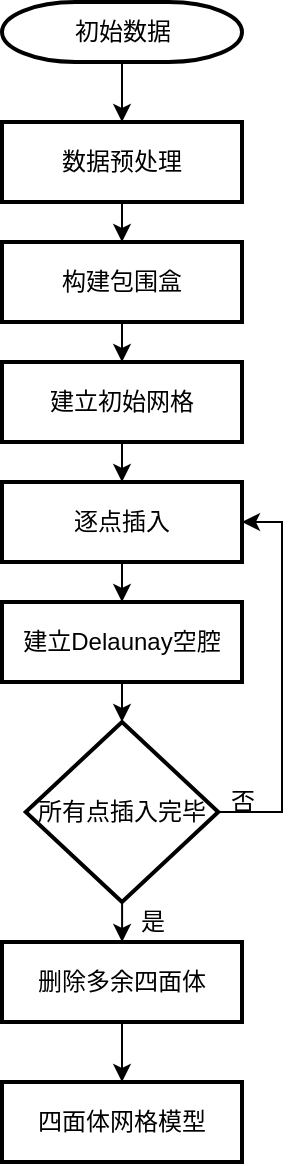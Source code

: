 <mxfile version="14.5.1" type="github">
  <diagram id="6a731a19-8d31-9384-78a2-239565b7b9f0" name="Page-1">
    <mxGraphModel dx="1065" dy="457" grid="1" gridSize="10" guides="1" tooltips="1" connect="1" arrows="1" fold="1" page="1" pageScale="1" pageWidth="1169" pageHeight="827" background="#ffffff" math="0" shadow="0">
      <root>
        <mxCell id="0" />
        <mxCell id="1" parent="0" />
        <mxCell id="LXEXlDb97EJj2YN9v4Dp-57" value="" style="edgeStyle=orthogonalEdgeStyle;rounded=0;orthogonalLoop=1;jettySize=auto;html=1;" edge="1" parent="1" source="2" target="LXEXlDb97EJj2YN9v4Dp-56">
          <mxGeometry relative="1" as="geometry" />
        </mxCell>
        <mxCell id="2" value="初始数据" style="shape=mxgraph.flowchart.terminator;strokeWidth=2;gradientColor=none;gradientDirection=north;fontStyle=0;html=1;" parent="1" vertex="1">
          <mxGeometry x="260" y="60" width="120" height="30" as="geometry" />
        </mxCell>
        <mxCell id="LXEXlDb97EJj2YN9v4Dp-59" value="" style="edgeStyle=orthogonalEdgeStyle;rounded=0;orthogonalLoop=1;jettySize=auto;html=1;" edge="1" parent="1" source="LXEXlDb97EJj2YN9v4Dp-56" target="LXEXlDb97EJj2YN9v4Dp-58">
          <mxGeometry relative="1" as="geometry" />
        </mxCell>
        <mxCell id="LXEXlDb97EJj2YN9v4Dp-56" value="数据预处理" style="whiteSpace=wrap;html=1;fontStyle=0;strokeWidth=2;gradientDirection=north;" vertex="1" parent="1">
          <mxGeometry x="260" y="120" width="120" height="40" as="geometry" />
        </mxCell>
        <mxCell id="LXEXlDb97EJj2YN9v4Dp-61" value="" style="edgeStyle=orthogonalEdgeStyle;rounded=0;orthogonalLoop=1;jettySize=auto;html=1;" edge="1" parent="1" source="LXEXlDb97EJj2YN9v4Dp-58" target="LXEXlDb97EJj2YN9v4Dp-60">
          <mxGeometry relative="1" as="geometry" />
        </mxCell>
        <mxCell id="LXEXlDb97EJj2YN9v4Dp-58" value="构建包围盒" style="whiteSpace=wrap;html=1;fontStyle=0;strokeWidth=2;gradientDirection=north;" vertex="1" parent="1">
          <mxGeometry x="260" y="180" width="120" height="40" as="geometry" />
        </mxCell>
        <mxCell id="LXEXlDb97EJj2YN9v4Dp-63" value="" style="edgeStyle=orthogonalEdgeStyle;rounded=0;orthogonalLoop=1;jettySize=auto;html=1;" edge="1" parent="1" source="LXEXlDb97EJj2YN9v4Dp-60" target="LXEXlDb97EJj2YN9v4Dp-62">
          <mxGeometry relative="1" as="geometry" />
        </mxCell>
        <mxCell id="LXEXlDb97EJj2YN9v4Dp-60" value="建立初始网格" style="whiteSpace=wrap;html=1;fontStyle=0;strokeWidth=2;gradientDirection=north;" vertex="1" parent="1">
          <mxGeometry x="260" y="240" width="120" height="40" as="geometry" />
        </mxCell>
        <mxCell id="LXEXlDb97EJj2YN9v4Dp-65" value="" style="edgeStyle=orthogonalEdgeStyle;rounded=0;orthogonalLoop=1;jettySize=auto;html=1;" edge="1" parent="1" source="LXEXlDb97EJj2YN9v4Dp-62" target="LXEXlDb97EJj2YN9v4Dp-64">
          <mxGeometry relative="1" as="geometry" />
        </mxCell>
        <mxCell id="LXEXlDb97EJj2YN9v4Dp-62" value="逐点插入" style="whiteSpace=wrap;html=1;fontStyle=0;strokeWidth=2;gradientDirection=north;" vertex="1" parent="1">
          <mxGeometry x="260" y="300" width="120" height="40" as="geometry" />
        </mxCell>
        <mxCell id="LXEXlDb97EJj2YN9v4Dp-67" value="" style="edgeStyle=orthogonalEdgeStyle;rounded=0;orthogonalLoop=1;jettySize=auto;html=1;" edge="1" parent="1" source="LXEXlDb97EJj2YN9v4Dp-64" target="LXEXlDb97EJj2YN9v4Dp-66">
          <mxGeometry relative="1" as="geometry" />
        </mxCell>
        <mxCell id="LXEXlDb97EJj2YN9v4Dp-64" value="建立Delaunay空腔" style="whiteSpace=wrap;html=1;fontStyle=0;strokeWidth=2;gradientDirection=north;" vertex="1" parent="1">
          <mxGeometry x="260" y="360" width="120" height="40" as="geometry" />
        </mxCell>
        <mxCell id="LXEXlDb97EJj2YN9v4Dp-73" value="" style="edgeStyle=orthogonalEdgeStyle;rounded=0;orthogonalLoop=1;jettySize=auto;html=1;" edge="1" parent="1" source="LXEXlDb97EJj2YN9v4Dp-66" target="LXEXlDb97EJj2YN9v4Dp-72">
          <mxGeometry relative="1" as="geometry" />
        </mxCell>
        <mxCell id="LXEXlDb97EJj2YN9v4Dp-77" style="edgeStyle=orthogonalEdgeStyle;rounded=0;orthogonalLoop=1;jettySize=auto;html=1;exitX=1;exitY=0.5;exitDx=0;exitDy=0;entryX=1;entryY=0.5;entryDx=0;entryDy=0;" edge="1" parent="1" source="LXEXlDb97EJj2YN9v4Dp-66" target="LXEXlDb97EJj2YN9v4Dp-62">
          <mxGeometry relative="1" as="geometry">
            <Array as="points">
              <mxPoint x="400" y="465" />
              <mxPoint x="400" y="320" />
            </Array>
          </mxGeometry>
        </mxCell>
        <mxCell id="LXEXlDb97EJj2YN9v4Dp-66" value="所有点插入完毕" style="rhombus;whiteSpace=wrap;html=1;fontStyle=0;strokeWidth=2;gradientDirection=north;" vertex="1" parent="1">
          <mxGeometry x="271.88" y="420" width="96.25" height="90" as="geometry" />
        </mxCell>
        <mxCell id="LXEXlDb97EJj2YN9v4Dp-75" value="" style="edgeStyle=orthogonalEdgeStyle;rounded=0;orthogonalLoop=1;jettySize=auto;html=1;" edge="1" parent="1" source="LXEXlDb97EJj2YN9v4Dp-72" target="LXEXlDb97EJj2YN9v4Dp-74">
          <mxGeometry relative="1" as="geometry" />
        </mxCell>
        <mxCell id="LXEXlDb97EJj2YN9v4Dp-74" value="四面体网格模型" style="whiteSpace=wrap;html=1;fontStyle=0;strokeWidth=2;gradientDirection=north;" vertex="1" parent="1">
          <mxGeometry x="260" y="600" width="120" height="40" as="geometry" />
        </mxCell>
        <mxCell id="LXEXlDb97EJj2YN9v4Dp-72" value="删除多余四面体" style="whiteSpace=wrap;html=1;fontStyle=0;strokeWidth=2;gradientDirection=north;" vertex="1" parent="1">
          <mxGeometry x="260" y="530" width="120" height="40" as="geometry" />
        </mxCell>
        <mxCell id="LXEXlDb97EJj2YN9v4Dp-78" value="否" style="text;html=1;align=center;verticalAlign=middle;resizable=0;points=[];autosize=1;" vertex="1" parent="1">
          <mxGeometry x="365" y="450" width="30" height="20" as="geometry" />
        </mxCell>
        <mxCell id="LXEXlDb97EJj2YN9v4Dp-79" value="是" style="text;html=1;align=center;verticalAlign=middle;resizable=0;points=[];autosize=1;" vertex="1" parent="1">
          <mxGeometry x="320" y="510" width="30" height="20" as="geometry" />
        </mxCell>
      </root>
    </mxGraphModel>
  </diagram>
</mxfile>
